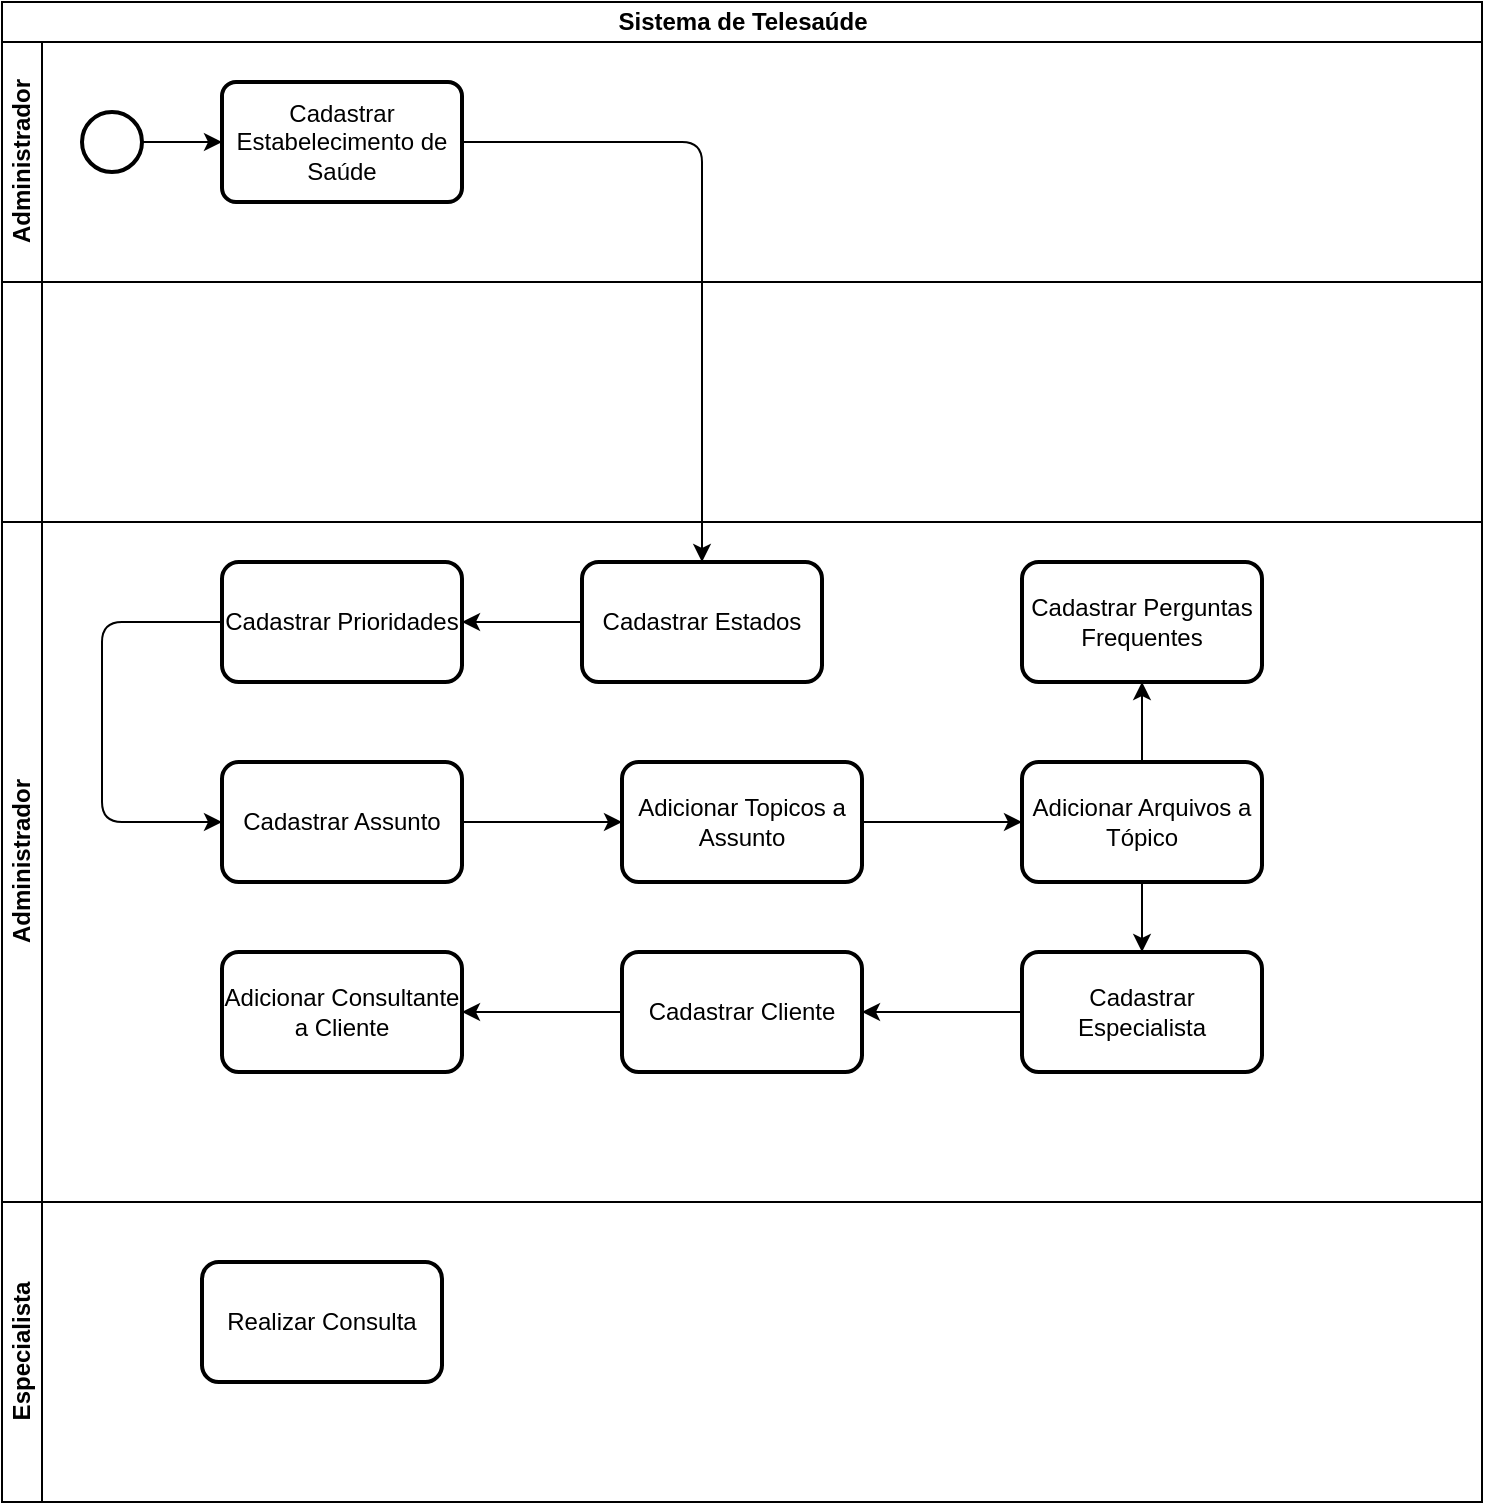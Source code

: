 <mxfile>
    <diagram id="xqxo-CJqYxCd5ZZjyUPK" name="Page-1">
        <mxGraphModel dx="692" dy="1614" grid="1" gridSize="10" guides="1" tooltips="1" connect="1" arrows="1" fold="1" page="1" pageScale="1" pageWidth="850" pageHeight="1100" math="0" shadow="0">
            <root>
                <mxCell id="0"/>
                <mxCell id="1" parent="0"/>
                <mxCell id="2" value="Sistema de Telesaúde" style="swimlane;childLayout=stackLayout;resizeParent=1;resizeParentMax=0;horizontal=1;startSize=20;horizontalStack=0;html=1;" vertex="1" parent="1">
                    <mxGeometry x="110" y="-50" width="740" height="750" as="geometry"/>
                </mxCell>
                <mxCell id="3" value="Administrador" style="swimlane;startSize=20;horizontal=0;html=1;" vertex="1" parent="2">
                    <mxGeometry y="20" width="740" height="120" as="geometry"/>
                </mxCell>
                <mxCell id="4" style="edgeStyle=none;html=1;entryX=0;entryY=0.5;entryDx=0;entryDy=0;" edge="1" parent="3" source="5" target="6">
                    <mxGeometry relative="1" as="geometry"/>
                </mxCell>
                <mxCell id="5" value="" style="strokeWidth=2;html=1;shape=mxgraph.flowchart.start_2;whiteSpace=wrap;" vertex="1" parent="3">
                    <mxGeometry x="40" y="35" width="30" height="30" as="geometry"/>
                </mxCell>
                <mxCell id="6" value="Cadastrar Estabelecimento de Saúde" style="rounded=1;whiteSpace=wrap;html=1;absoluteArcSize=1;arcSize=14;strokeWidth=2;" vertex="1" parent="3">
                    <mxGeometry x="110" y="20" width="120" height="60" as="geometry"/>
                </mxCell>
                <mxCell id="28" style="swimlane;startSize=20;horizontal=0;html=1;" vertex="1" parent="2">
                    <mxGeometry y="140" width="740" height="120" as="geometry"/>
                </mxCell>
                <mxCell id="7" value="Administrador" style="swimlane;startSize=20;horizontal=0;html=1;" vertex="1" parent="2">
                    <mxGeometry y="260" width="740" height="340" as="geometry"/>
                </mxCell>
                <mxCell id="8" value="" style="edgeStyle=none;html=1;" edge="1" parent="7" source="9" target="11">
                    <mxGeometry relative="1" as="geometry"/>
                </mxCell>
                <mxCell id="9" value="Cadastrar Assunto" style="whiteSpace=wrap;html=1;rounded=1;arcSize=14;strokeWidth=2;" vertex="1" parent="7">
                    <mxGeometry x="110" y="120" width="120" height="60" as="geometry"/>
                </mxCell>
                <mxCell id="10" value="" style="edgeStyle=none;html=1;" edge="1" parent="7" source="11" target="14">
                    <mxGeometry relative="1" as="geometry"/>
                </mxCell>
                <mxCell id="11" value="Adicionar Topicos a Assunto" style="whiteSpace=wrap;html=1;rounded=1;arcSize=14;strokeWidth=2;" vertex="1" parent="7">
                    <mxGeometry x="310" y="120" width="120" height="60" as="geometry"/>
                </mxCell>
                <mxCell id="12" style="edgeStyle=orthogonalEdgeStyle;shape=connector;rounded=1;html=1;entryX=0.5;entryY=1;entryDx=0;entryDy=0;labelBackgroundColor=default;strokeColor=default;fontFamily=Helvetica;fontSize=11;fontColor=default;endArrow=classic;" edge="1" parent="7" source="14" target="21">
                    <mxGeometry relative="1" as="geometry"/>
                </mxCell>
                <mxCell id="13" style="edgeStyle=orthogonalEdgeStyle;shape=connector;rounded=1;html=1;exitX=0.5;exitY=1;exitDx=0;exitDy=0;entryX=0.5;entryY=0;entryDx=0;entryDy=0;labelBackgroundColor=default;strokeColor=default;fontFamily=Helvetica;fontSize=11;fontColor=default;endArrow=classic;" edge="1" parent="7" source="14" target="20">
                    <mxGeometry relative="1" as="geometry"/>
                </mxCell>
                <mxCell id="14" value="Adicionar Arquivos a Tópico" style="whiteSpace=wrap;html=1;rounded=1;arcSize=14;strokeWidth=2;" vertex="1" parent="7">
                    <mxGeometry x="510" y="120" width="120" height="60" as="geometry"/>
                </mxCell>
                <mxCell id="15" style="edgeStyle=orthogonalEdgeStyle;shape=connector;rounded=1;html=1;entryX=0;entryY=0.5;entryDx=0;entryDy=0;labelBackgroundColor=default;strokeColor=default;fontFamily=Helvetica;fontSize=11;fontColor=default;endArrow=classic;exitX=0;exitY=0.5;exitDx=0;exitDy=0;" edge="1" parent="7" source="16" target="9">
                    <mxGeometry relative="1" as="geometry">
                        <Array as="points">
                            <mxPoint x="50" y="50"/>
                            <mxPoint x="50" y="150"/>
                        </Array>
                    </mxGeometry>
                </mxCell>
                <mxCell id="16" value="Cadastrar Prioridades" style="whiteSpace=wrap;html=1;rounded=1;arcSize=14;strokeWidth=2;" vertex="1" parent="7">
                    <mxGeometry x="110" y="20" width="120" height="60" as="geometry"/>
                </mxCell>
                <mxCell id="17" style="edgeStyle=orthogonalEdgeStyle;shape=connector;rounded=1;html=1;entryX=1;entryY=0.5;entryDx=0;entryDy=0;labelBackgroundColor=default;strokeColor=default;fontFamily=Helvetica;fontSize=11;fontColor=default;endArrow=classic;" edge="1" parent="7" source="18" target="16">
                    <mxGeometry relative="1" as="geometry"/>
                </mxCell>
                <mxCell id="18" value="Cadastrar Estados" style="whiteSpace=wrap;html=1;rounded=1;arcSize=14;strokeWidth=2;" vertex="1" parent="7">
                    <mxGeometry x="290" y="20" width="120" height="60" as="geometry"/>
                </mxCell>
                <mxCell id="19" value="" style="edgeStyle=orthogonalEdgeStyle;shape=connector;rounded=1;html=1;labelBackgroundColor=default;strokeColor=default;fontFamily=Helvetica;fontSize=11;fontColor=default;endArrow=classic;" edge="1" parent="7" source="20" target="23">
                    <mxGeometry relative="1" as="geometry"/>
                </mxCell>
                <mxCell id="20" value="Cadastrar Especialista" style="whiteSpace=wrap;html=1;rounded=1;arcSize=14;strokeWidth=2;" vertex="1" parent="7">
                    <mxGeometry x="510" y="215" width="120" height="60" as="geometry"/>
                </mxCell>
                <mxCell id="21" value="Cadastrar Perguntas Frequentes" style="whiteSpace=wrap;html=1;rounded=1;arcSize=14;strokeWidth=2;" vertex="1" parent="7">
                    <mxGeometry x="510" y="20" width="120" height="60" as="geometry"/>
                </mxCell>
                <mxCell id="22" style="edgeStyle=orthogonalEdgeStyle;shape=connector;rounded=1;html=1;exitX=0;exitY=0.5;exitDx=0;exitDy=0;entryX=1;entryY=0.5;entryDx=0;entryDy=0;labelBackgroundColor=default;strokeColor=default;fontFamily=Helvetica;fontSize=11;fontColor=default;endArrow=classic;" edge="1" parent="7" source="23" target="24">
                    <mxGeometry relative="1" as="geometry"/>
                </mxCell>
                <mxCell id="23" value="Cadastrar Cliente" style="whiteSpace=wrap;html=1;rounded=1;arcSize=14;strokeWidth=2;" vertex="1" parent="7">
                    <mxGeometry x="310" y="215" width="120" height="60" as="geometry"/>
                </mxCell>
                <mxCell id="24" value="Adicionar Consultante a Cliente" style="whiteSpace=wrap;html=1;rounded=1;arcSize=14;strokeWidth=2;" vertex="1" parent="7">
                    <mxGeometry x="110" y="215" width="120" height="60" as="geometry"/>
                </mxCell>
                <mxCell id="25" value="Especialista" style="swimlane;startSize=20;horizontal=0;html=1;" vertex="1" parent="2">
                    <mxGeometry y="600" width="740" height="150" as="geometry"/>
                </mxCell>
                <mxCell id="26" value="Realizar Consulta" style="whiteSpace=wrap;html=1;rounded=1;arcSize=14;strokeWidth=2;" vertex="1" parent="25">
                    <mxGeometry x="100" y="30" width="120" height="60" as="geometry"/>
                </mxCell>
                <mxCell id="27" style="edgeStyle=orthogonalEdgeStyle;html=1;exitX=1;exitY=0.5;exitDx=0;exitDy=0;entryX=0.5;entryY=0;entryDx=0;entryDy=0;" edge="1" parent="2" source="6" target="18">
                    <mxGeometry relative="1" as="geometry"/>
                </mxCell>
            </root>
        </mxGraphModel>
    </diagram>
</mxfile>